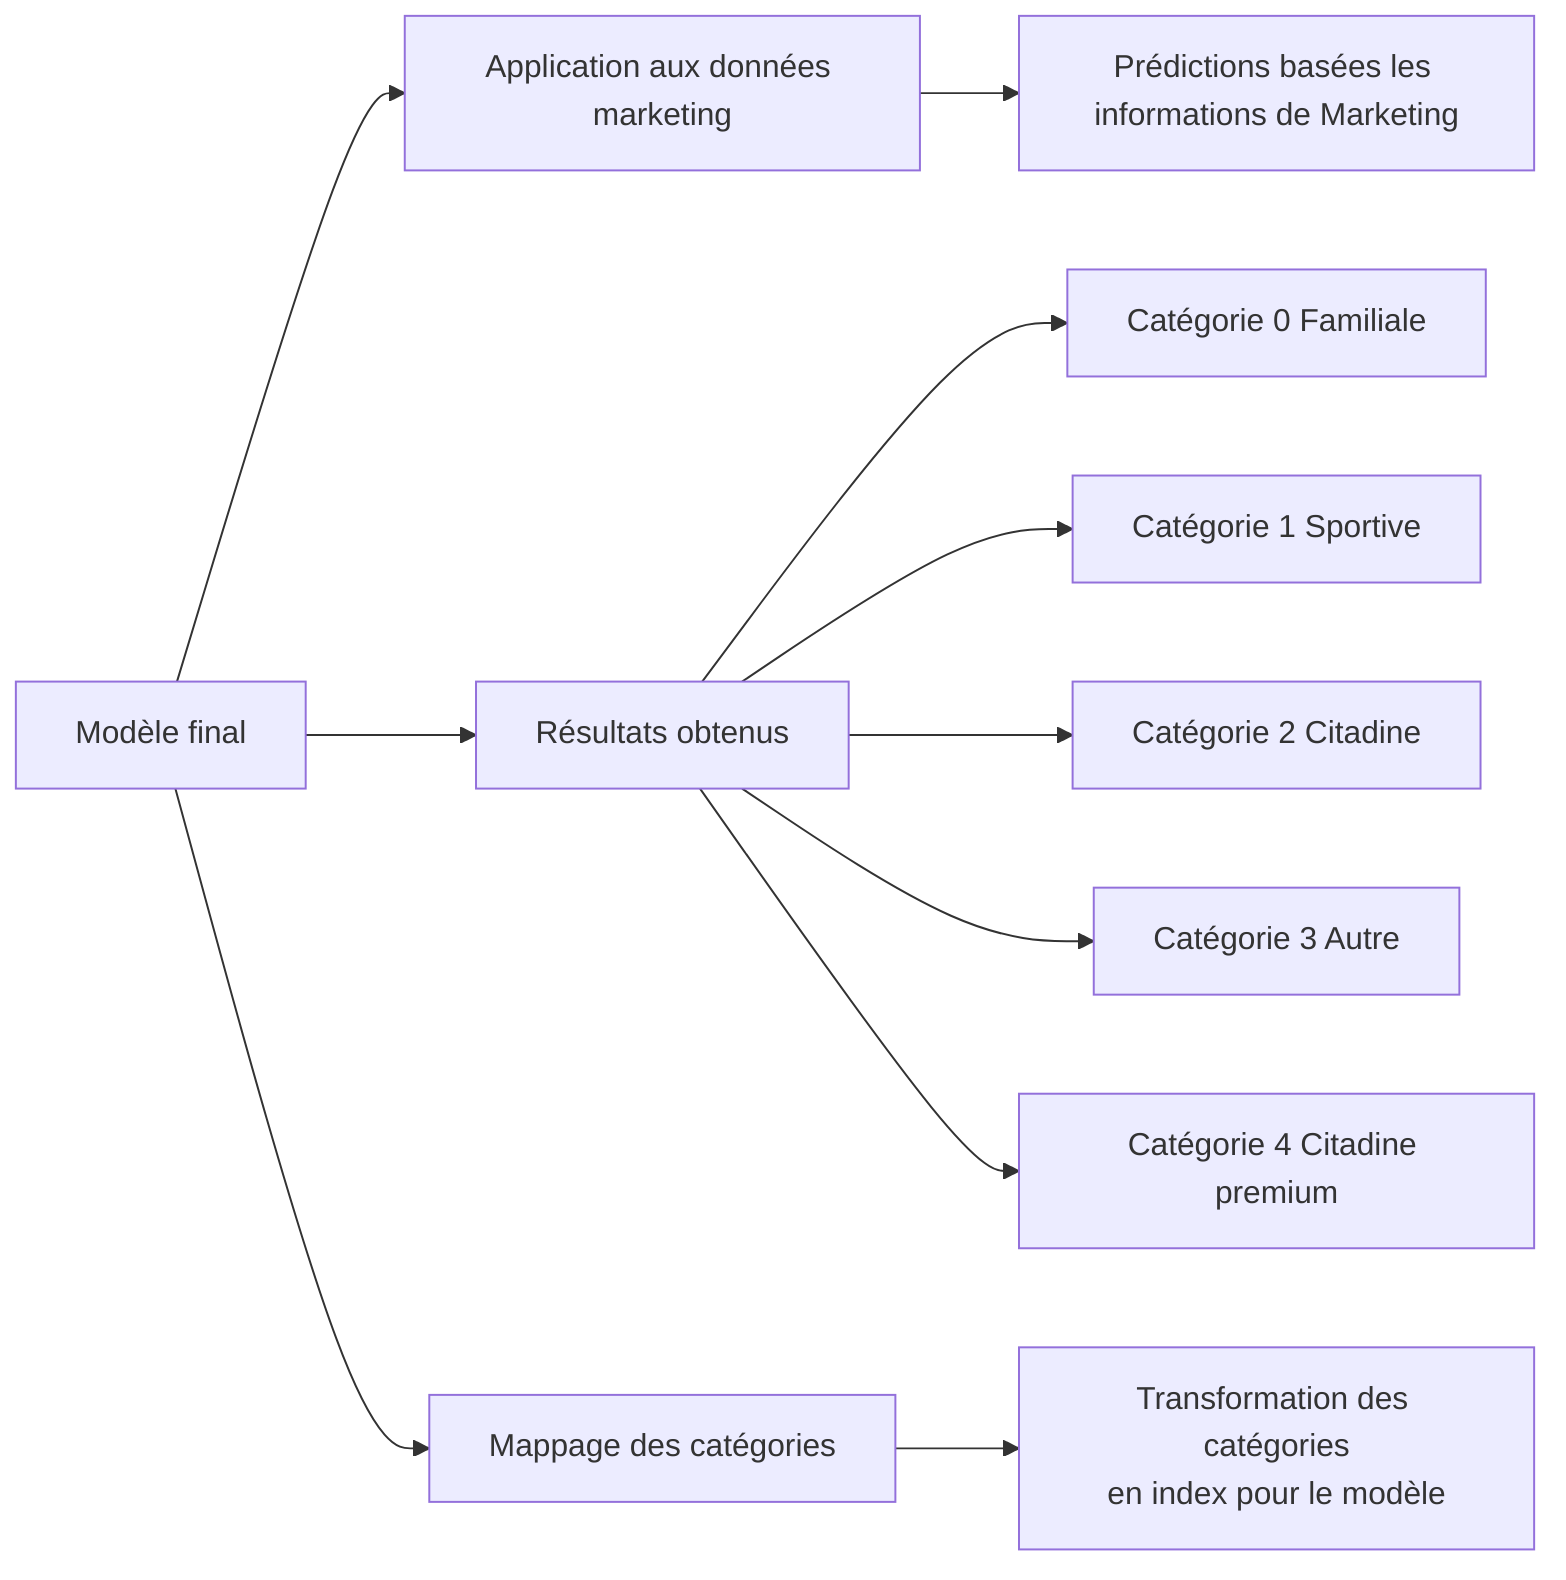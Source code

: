 graph LR
    A[Modèle final]

    %% Application du modèle
    A --> B[Application aux données marketing]
    B --> C[Prédictions basées les informations de Marketing]

    %% Résultats obtenus
    A --> D[Résultats obtenus]
    D --> E[Catégorie 0 Familiale]
    D --> F[Catégorie 1 Sportive]
    D --> G[Catégorie 2 Citadine]
    D --> I[Catégorie 3 Autre]
    D --> H[Catégorie 4 Citadine premium]

    %% Mappage des catégories
    A --> J[Mappage des catégories]


    %% Transformation des catégories
    J --> P[Transformation des catégories<br>en index pour le modèle]